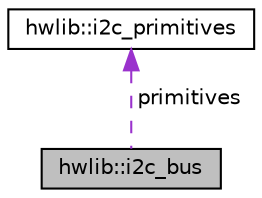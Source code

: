 digraph "hwlib::i2c_bus"
{
  edge [fontname="Helvetica",fontsize="10",labelfontname="Helvetica",labelfontsize="10"];
  node [fontname="Helvetica",fontsize="10",shape=record];
  Node2 [label="hwlib::i2c_bus",height=0.2,width=0.4,color="black", fillcolor="grey75", style="filled", fontcolor="black"];
  Node3 -> Node2 [dir="back",color="darkorchid3",fontsize="10",style="dashed",label=" primitives" ];
  Node3 [label="hwlib::i2c_primitives",height=0.2,width=0.4,color="black", fillcolor="white", style="filled",URL="$classhwlib_1_1i2c__primitives.html"];
}
